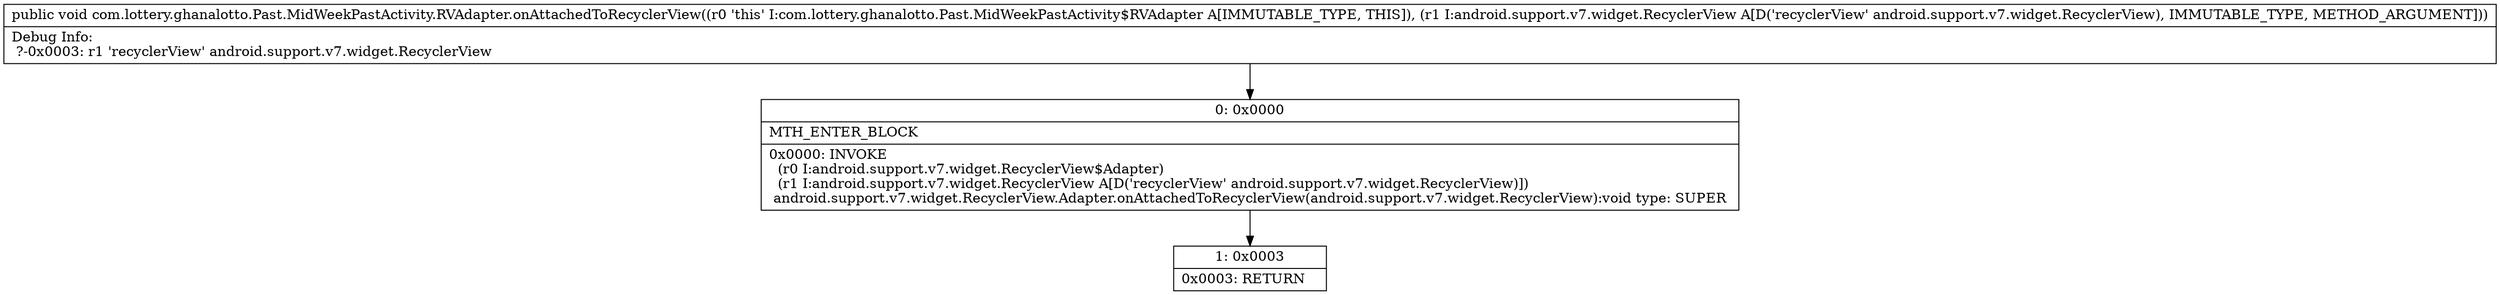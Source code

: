 digraph "CFG forcom.lottery.ghanalotto.Past.MidWeekPastActivity.RVAdapter.onAttachedToRecyclerView(Landroid\/support\/v7\/widget\/RecyclerView;)V" {
Node_0 [shape=record,label="{0\:\ 0x0000|MTH_ENTER_BLOCK\l|0x0000: INVOKE  \l  (r0 I:android.support.v7.widget.RecyclerView$Adapter)\l  (r1 I:android.support.v7.widget.RecyclerView A[D('recyclerView' android.support.v7.widget.RecyclerView)])\l android.support.v7.widget.RecyclerView.Adapter.onAttachedToRecyclerView(android.support.v7.widget.RecyclerView):void type: SUPER \l}"];
Node_1 [shape=record,label="{1\:\ 0x0003|0x0003: RETURN   \l}"];
MethodNode[shape=record,label="{public void com.lottery.ghanalotto.Past.MidWeekPastActivity.RVAdapter.onAttachedToRecyclerView((r0 'this' I:com.lottery.ghanalotto.Past.MidWeekPastActivity$RVAdapter A[IMMUTABLE_TYPE, THIS]), (r1 I:android.support.v7.widget.RecyclerView A[D('recyclerView' android.support.v7.widget.RecyclerView), IMMUTABLE_TYPE, METHOD_ARGUMENT]))  | Debug Info:\l  ?\-0x0003: r1 'recyclerView' android.support.v7.widget.RecyclerView\l}"];
MethodNode -> Node_0;
Node_0 -> Node_1;
}

